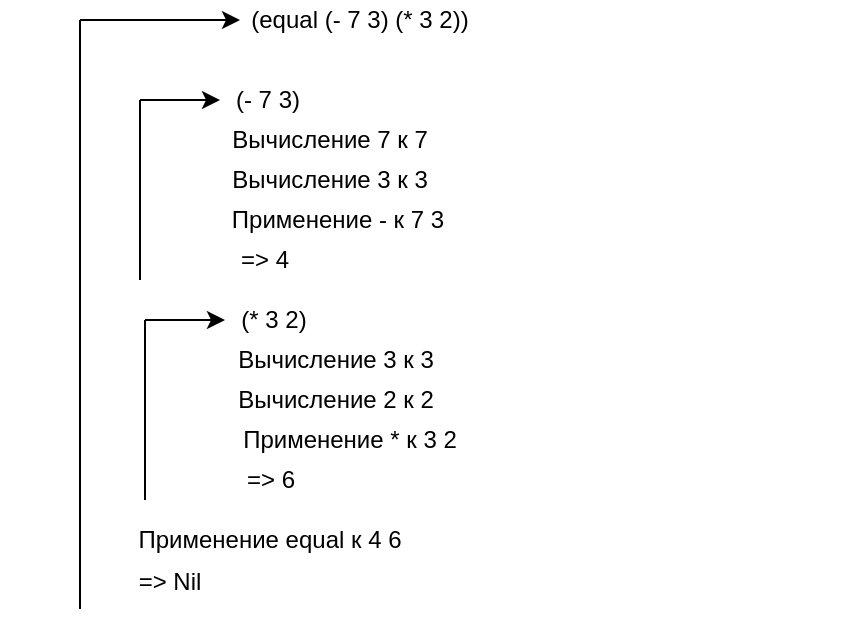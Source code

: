 <mxfile version="12.7.8" type="device"><diagram id="ZdomNy9IrLoDapWDNxTv" name="Page-1"><mxGraphModel dx="677" dy="340" grid="1" gridSize="10" guides="1" tooltips="1" connect="1" arrows="1" fold="1" page="1" pageScale="1" pageWidth="827" pageHeight="1169" math="0" shadow="0"><root><mxCell id="0"/><mxCell id="1" parent="0"/><mxCell id="QkE3BGOZjkNBrFbxDtLa-9" value="(equal (- 7 3) (* 3 2))" style="text;html=1;strokeColor=none;fillColor=none;align=center;verticalAlign=middle;whiteSpace=wrap;rounded=0;" vertex="1" parent="1"><mxGeometry x="400" y="110" width="120" height="20" as="geometry"/></mxCell><mxCell id="QkE3BGOZjkNBrFbxDtLa-11" value="" style="group" vertex="1" connectable="0" parent="1"><mxGeometry x="320" y="120" width="80" height="310" as="geometry"/></mxCell><mxCell id="QkE3BGOZjkNBrFbxDtLa-7" value="" style="endArrow=none;html=1;" edge="1" parent="QkE3BGOZjkNBrFbxDtLa-11"><mxGeometry width="50" height="50" relative="1" as="geometry"><mxPoint y="294.5" as="sourcePoint"/><mxPoint as="targetPoint"/></mxGeometry></mxCell><mxCell id="QkE3BGOZjkNBrFbxDtLa-8" value="" style="endArrow=classic;html=1;" edge="1" parent="QkE3BGOZjkNBrFbxDtLa-11"><mxGeometry width="50" height="50" relative="1" as="geometry"><mxPoint as="sourcePoint"/><mxPoint x="80" as="targetPoint"/></mxGeometry></mxCell><mxCell id="QkE3BGOZjkNBrFbxDtLa-28" value="=&amp;gt; Nil" style="text;html=1;strokeColor=none;fillColor=none;align=center;verticalAlign=middle;whiteSpace=wrap;rounded=0;" vertex="1" parent="QkE3BGOZjkNBrFbxDtLa-11"><mxGeometry x="20" y="270" width="50" height="21" as="geometry"/></mxCell><mxCell id="QkE3BGOZjkNBrFbxDtLa-15" value="" style="group" vertex="1" connectable="0" parent="1"><mxGeometry x="350" y="200" width="360" height="100" as="geometry"/></mxCell><mxCell id="QkE3BGOZjkNBrFbxDtLa-16" value="" style="endArrow=none;html=1;" edge="1" parent="QkE3BGOZjkNBrFbxDtLa-15"><mxGeometry width="50" height="50" relative="1" as="geometry"><mxPoint y="50" as="sourcePoint"/><mxPoint y="-40" as="targetPoint"/></mxGeometry></mxCell><mxCell id="QkE3BGOZjkNBrFbxDtLa-17" value="" style="endArrow=classic;html=1;" edge="1" parent="QkE3BGOZjkNBrFbxDtLa-15"><mxGeometry width="50" height="50" relative="1" as="geometry"><mxPoint y="-40" as="sourcePoint"/><mxPoint x="40" y="-40" as="targetPoint"/></mxGeometry></mxCell><mxCell id="QkE3BGOZjkNBrFbxDtLa-26" value="=&amp;gt; 4" style="text;html=1;strokeColor=none;fillColor=none;align=center;verticalAlign=middle;whiteSpace=wrap;rounded=0;" vertex="1" parent="QkE3BGOZjkNBrFbxDtLa-15"><mxGeometry x="45" y="30" width="35" height="20" as="geometry"/></mxCell><mxCell id="QkE3BGOZjkNBrFbxDtLa-29" value="Применение - к 7 3" style="text;html=1;strokeColor=none;fillColor=none;align=center;verticalAlign=middle;whiteSpace=wrap;rounded=0;" vertex="1" parent="QkE3BGOZjkNBrFbxDtLa-15"><mxGeometry x="-70" y="10" width="337.5" height="20" as="geometry"/></mxCell><mxCell id="QkE3BGOZjkNBrFbxDtLa-21" value="Вычисление 3 к 3" style="text;html=1;strokeColor=none;fillColor=none;align=center;verticalAlign=middle;whiteSpace=wrap;rounded=0;" vertex="1" parent="QkE3BGOZjkNBrFbxDtLa-15"><mxGeometry x="45" y="-10" width="100" height="20" as="geometry"/></mxCell><mxCell id="QkE3BGOZjkNBrFbxDtLa-19" value="(- 7 3)" style="text;html=1;strokeColor=none;fillColor=none;align=center;verticalAlign=middle;whiteSpace=wrap;rounded=0;" vertex="1" parent="1"><mxGeometry x="359" y="150" width="110" height="20" as="geometry"/></mxCell><mxCell id="QkE3BGOZjkNBrFbxDtLa-20" value="Вычисление 7 к 7" style="text;html=1;strokeColor=none;fillColor=none;align=center;verticalAlign=middle;whiteSpace=wrap;rounded=0;" vertex="1" parent="1"><mxGeometry x="395" y="170" width="100" height="20" as="geometry"/></mxCell><mxCell id="QkE3BGOZjkNBrFbxDtLa-27" value="Применение equal к 4 6" style="text;html=1;strokeColor=none;fillColor=none;align=center;verticalAlign=middle;whiteSpace=wrap;rounded=0;" vertex="1" parent="1"><mxGeometry x="340" y="370" width="150" height="20" as="geometry"/></mxCell><mxCell id="QkE3BGOZjkNBrFbxDtLa-30" value="" style="endArrow=none;html=1;" edge="1" parent="1"><mxGeometry width="50" height="50" relative="1" as="geometry"><mxPoint x="352.5" y="360" as="sourcePoint"/><mxPoint x="352.5" y="270" as="targetPoint"/></mxGeometry></mxCell><mxCell id="QkE3BGOZjkNBrFbxDtLa-31" value="" style="endArrow=classic;html=1;" edge="1" parent="1"><mxGeometry width="50" height="50" relative="1" as="geometry"><mxPoint x="352.5" y="270" as="sourcePoint"/><mxPoint x="392.5" y="270" as="targetPoint"/></mxGeometry></mxCell><mxCell id="QkE3BGOZjkNBrFbxDtLa-32" value="=&amp;gt; 6" style="text;html=1;strokeColor=none;fillColor=none;align=center;verticalAlign=middle;whiteSpace=wrap;rounded=0;" vertex="1" parent="1"><mxGeometry x="397.5" y="340" width="35" height="20" as="geometry"/></mxCell><mxCell id="QkE3BGOZjkNBrFbxDtLa-33" value="Вычисление 2 к 2" style="text;html=1;strokeColor=none;fillColor=none;align=center;verticalAlign=middle;whiteSpace=wrap;rounded=0;" vertex="1" parent="1"><mxGeometry x="397.5" y="300" width="100" height="20" as="geometry"/></mxCell><mxCell id="QkE3BGOZjkNBrFbxDtLa-34" value="(* 3 2)" style="text;html=1;strokeColor=none;fillColor=none;align=center;verticalAlign=middle;whiteSpace=wrap;rounded=0;" vertex="1" parent="1"><mxGeometry x="361.5" y="260" width="110" height="20" as="geometry"/></mxCell><mxCell id="QkE3BGOZjkNBrFbxDtLa-35" value="Вычисление 3 к 3" style="text;html=1;strokeColor=none;fillColor=none;align=center;verticalAlign=middle;whiteSpace=wrap;rounded=0;" vertex="1" parent="1"><mxGeometry x="397.5" y="280" width="100" height="20" as="geometry"/></mxCell><mxCell id="QkE3BGOZjkNBrFbxDtLa-36" value="Применение * к 3 2" style="text;html=1;strokeColor=none;fillColor=none;align=center;verticalAlign=middle;whiteSpace=wrap;rounded=0;" vertex="1" parent="1"><mxGeometry x="395" y="320" width="120" height="20" as="geometry"/></mxCell></root></mxGraphModel></diagram></mxfile>